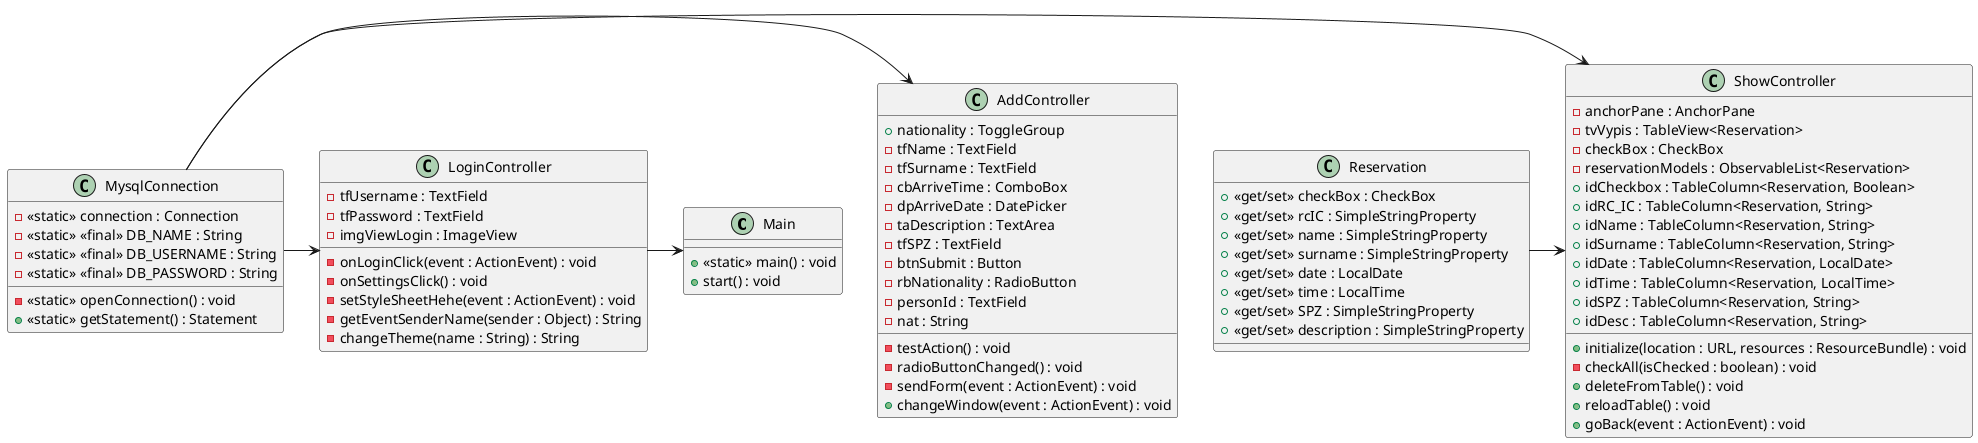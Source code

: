 @startuml
class Main{
    + <<static>> main() : void
    + start() : void
}
class MysqlConnection{
    - <<static>> connection : Connection
    - <<static>> <<final>> DB_NAME : String
    - <<static>> <<final>> DB_USERNAME : String
    - <<static>> <<final>> DB_PASSWORD : String
    - <<static>> openConnection() : void
    + <<static>> getStatement() : Statement
}
class Reservation{
    + <<get/set>> checkBox : CheckBox
    + <<get/set>> rcIC : SimpleStringProperty
    + <<get/set>> name : SimpleStringProperty
    + <<get/set>> surname : SimpleStringProperty
    + <<get/set>> date : LocalDate
    + <<get/set>> time : LocalTime
    + <<get/set>> SPZ : SimpleStringProperty
    + <<get/set>> description : SimpleStringProperty
}

class AddController{
    + nationality : ToggleGroup
    - tfName : TextField
    - tfSurname : TextField
    - cbArriveTime : ComboBox
    - dpArriveDate : DatePicker
    - taDescription : TextArea
    - tfSPZ : TextField
    - btnSubmit : Button
    - rbNationality : RadioButton
    - personId : TextField
    - nat : String
    - testAction() : void
    - radioButtonChanged() : void
    - sendForm(event : ActionEvent) : void
    + changeWindow(event : ActionEvent) : void
}
class LoginController{
    - tfUsername : TextField
    - tfPassword : TextField
    - imgViewLogin : ImageView
    - onLoginClick(event : ActionEvent) : void
    - onSettingsClick() : void
    - setStyleSheetHehe(event : ActionEvent) : void
    - getEventSenderName(sender : Object) : String
    - changeTheme(name : String) : String
}
class ShowController{
    - anchorPane : AnchorPane
    - tvVypis : TableView<Reservation>
    - checkBox : CheckBox
    - reservationModels : ObservableList<Reservation>
    + idCheckbox : TableColumn<Reservation, Boolean>
    + idRC_IC : TableColumn<Reservation, String>
    + idName : TableColumn<Reservation, String>
    + idSurname : TableColumn<Reservation, String>
    + idDate : TableColumn<Reservation, LocalDate>
    + idTime : TableColumn<Reservation, LocalTime>
    + idSPZ : TableColumn<Reservation, String>
    + idDesc : TableColumn<Reservation, String>
    + initialize(location : URL, resources : ResourceBundle) : void
    - checkAll(isChecked : boolean) : void
    + deleteFromTable() : void
    + reloadTable() : void
    + goBack(event : ActionEvent) : void
}

MysqlConnection -> AddController
MysqlConnection -> LoginController
MysqlConnection -> ShowController

Reservation -> ShowController

LoginController -> Main

@enduml